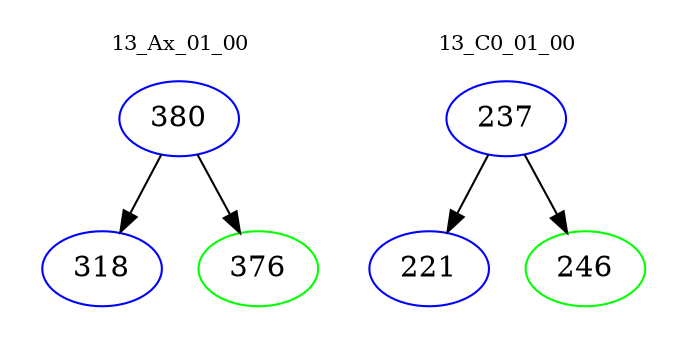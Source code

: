 digraph{
subgraph cluster_0 {
color = white
label = "13_Ax_01_00";
fontsize=10;
T0_380 [label="380", color="blue"]
T0_380 -> T0_318 [color="black"]
T0_318 [label="318", color="blue"]
T0_380 -> T0_376 [color="black"]
T0_376 [label="376", color="green"]
}
subgraph cluster_1 {
color = white
label = "13_C0_01_00";
fontsize=10;
T1_237 [label="237", color="blue"]
T1_237 -> T1_221 [color="black"]
T1_221 [label="221", color="blue"]
T1_237 -> T1_246 [color="black"]
T1_246 [label="246", color="green"]
}
}
